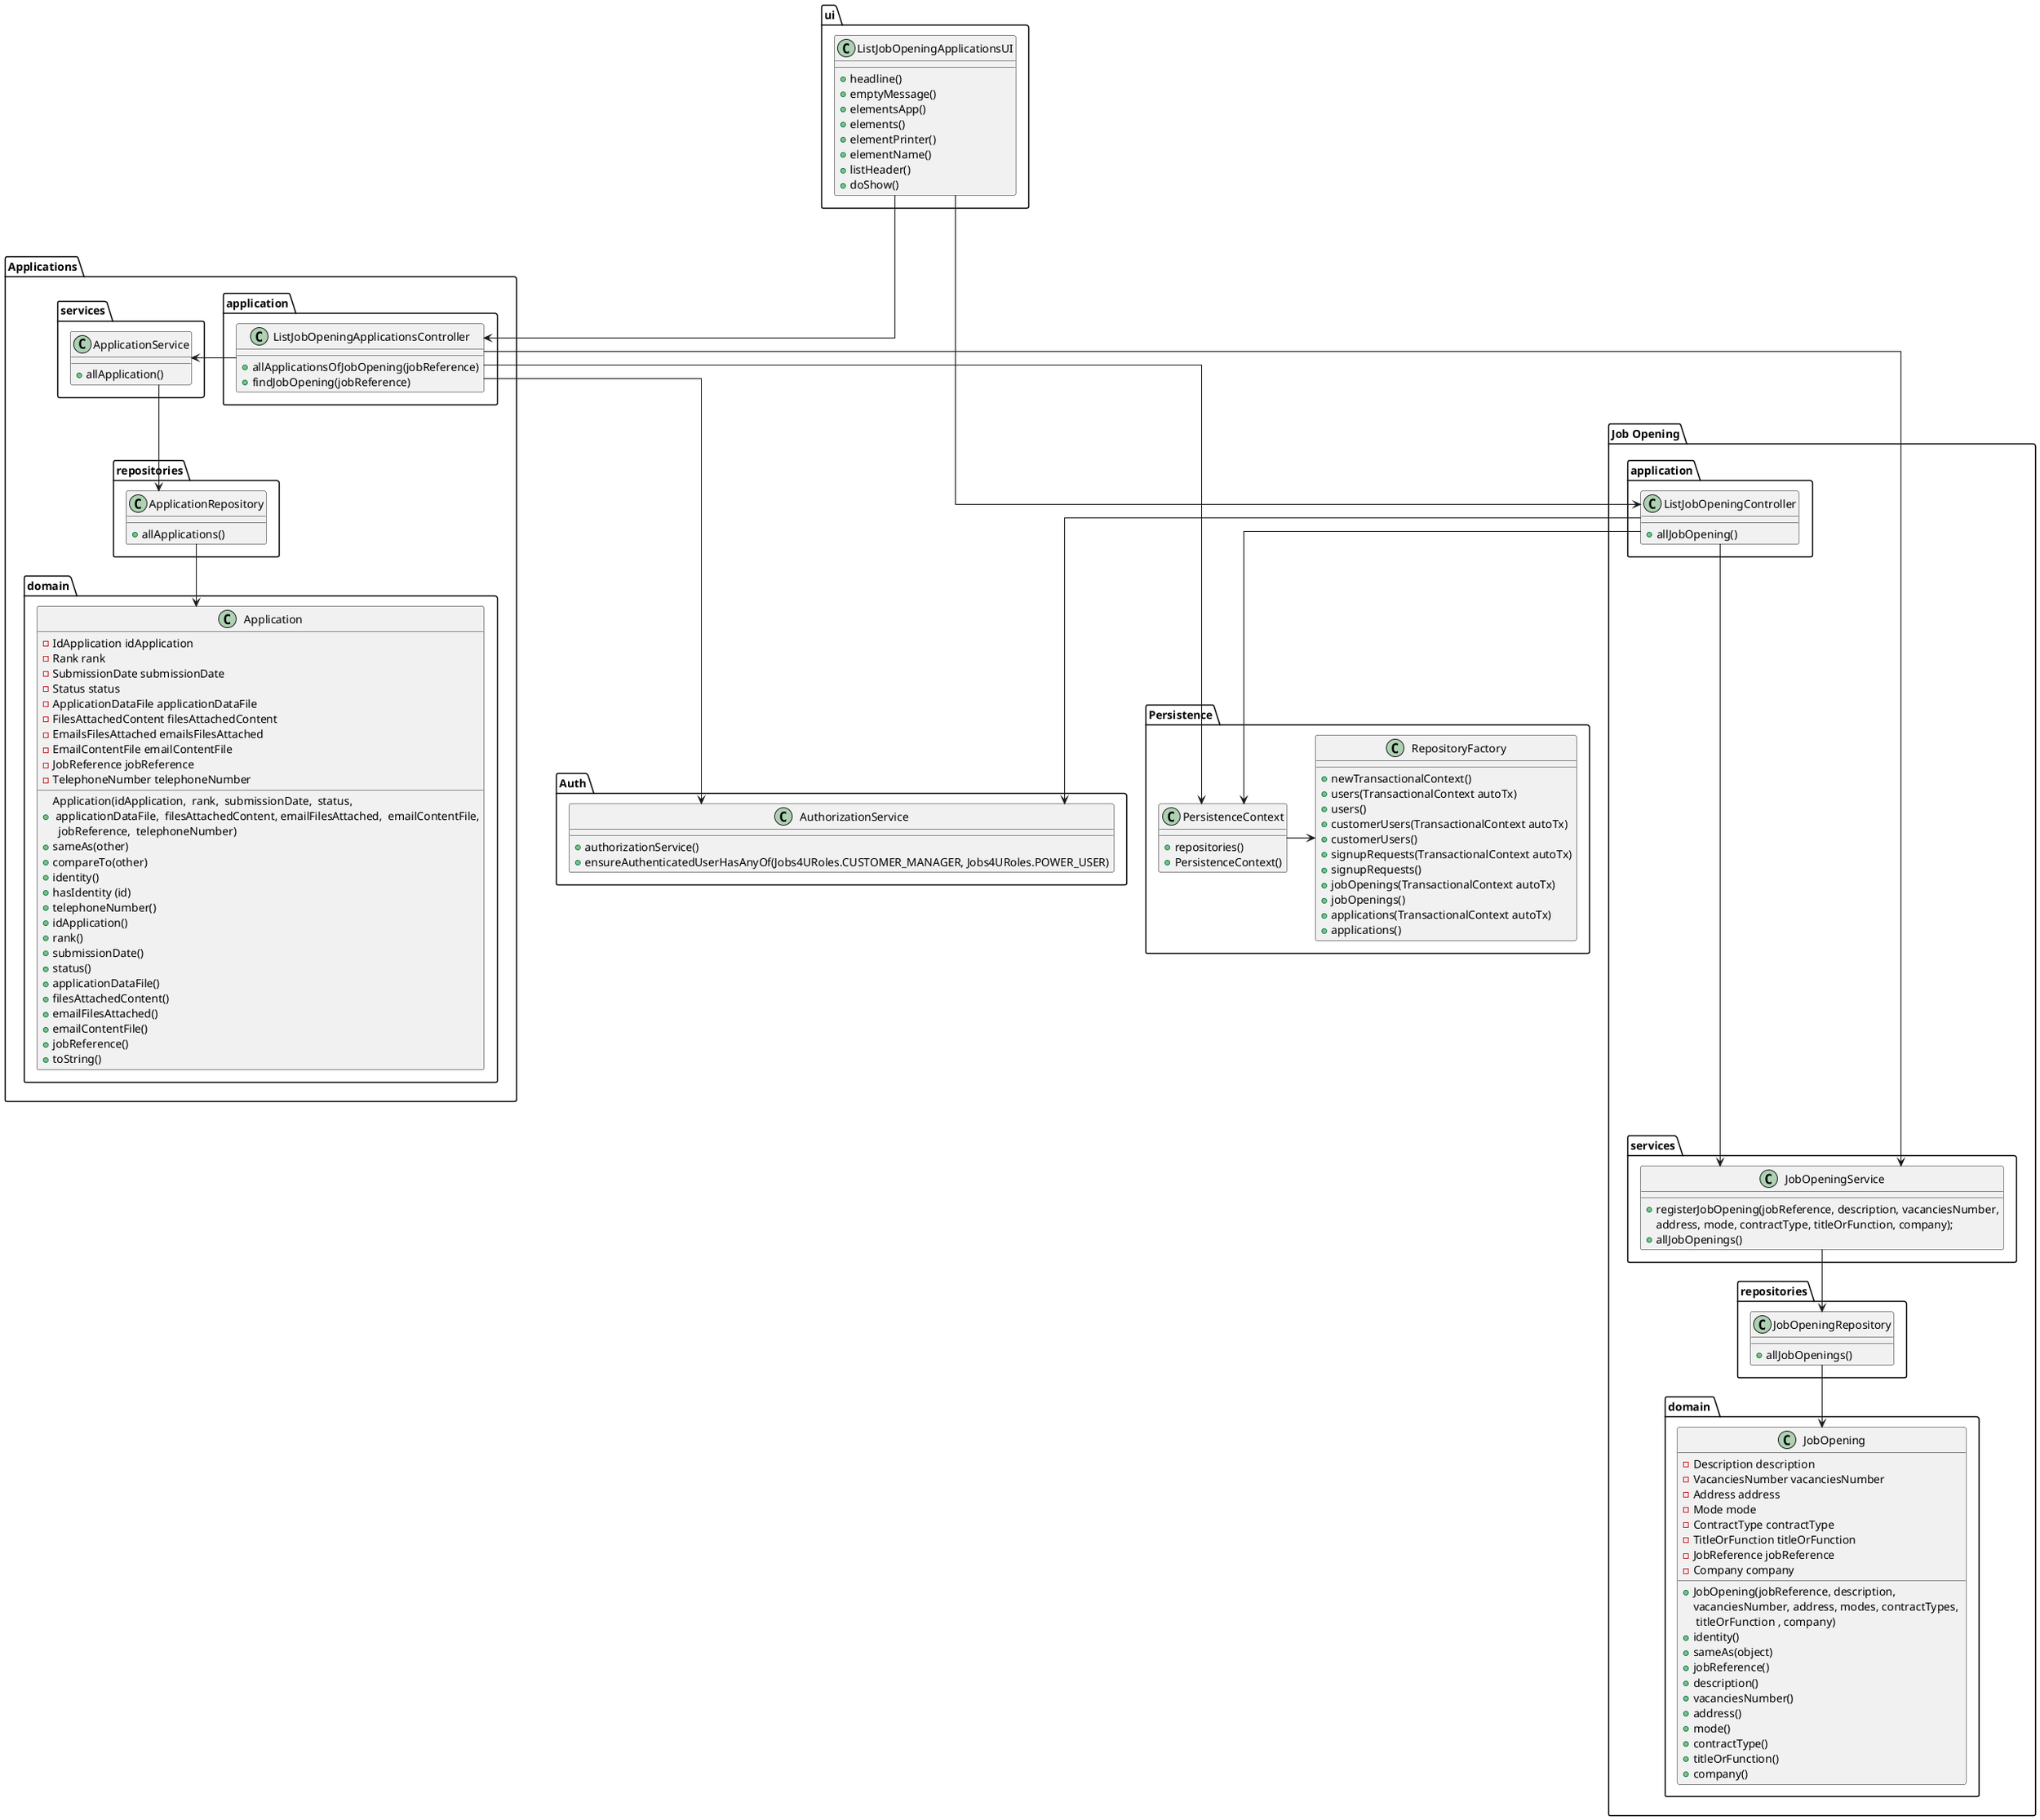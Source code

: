 @startuml
skinparam linetype ortho
top to bottom direction

package "ui"{

class ListJobOpeningApplicationsUI{
    + headline()
    + emptyMessage()
    + elementsApp()
    + elements()
    + elementPrinter()
    + elementName()
    + listHeader()
    + doShow()
}
}








  package "Job Opening"{

package "application"{
  class ListJobOpeningController {
      + allJobOpening()
  }
  }

  package "domain " {
class JobOpening {
   - Description description
   - VacanciesNumber vacanciesNumber
   - Address address
   - Mode mode
   - ContractType contractType
   - TitleOrFunction titleOrFunction
   - JobReference jobReference
   - Company company

   + JobOpening(jobReference, description,
   vacanciesNumber, address, modes, contractTypes, \n titleOrFunction , company)
   + identity()
   + sameAs(object)
   + jobReference()
   + description()
   + vacanciesNumber()
   + address()
   + mode()
   + contractType()
   + titleOrFunction()
   + company()
}
}


package "repositories"{
class JobOpeningRepository {
    + allJobOpenings()
}
}

 package "services"{
class JobOpeningService {
    + registerJobOpening(jobReference, description, vacanciesNumber,
    address, mode, contractType, titleOrFunction, company);
    + allJobOpenings()
}
}
}





package "Applications" {

package "application" {


class ListJobOpeningApplicationsController{
    + allApplicationsOfJobOpening(jobReference)
    + findJobOpening(jobReference)
}
}
    package "domain"{

class Application{
    - IdApplication idApplication
    - Rank rank
    - SubmissionDate submissionDate
    - Status status
    - ApplicationDataFile applicationDataFile
    - FilesAttachedContent filesAttachedContent
    - EmailsFilesAttached emailsFilesAttached
    - EmailContentFile emailContentFile
    - JobReference jobReference
    - TelephoneNumber telephoneNumber

    + Application(idApplication,  rank,  submissionDate,  status, \n applicationDataFile,  filesAttachedContent, emailFilesAttached,  emailContentFile,\n  jobReference,  telephoneNumber)
    + sameAs(other)
    + compareTo(other)
    + identity()
    + hasIdentity (id)
    + telephoneNumber()
    + idApplication()
    + rank()
    + submissionDate()
    + status()
    + applicationDataFile()
    + filesAttachedContent()
    + emailFilesAttached()
    + emailContentFile()
    + jobReference()
    + toString()

}
}


    package "repositories"{

class ApplicationRepository{

    + allApplications()

}
}

    package "services"{

class ApplicationService{

    + allApplication()

}

}
}




package "Auth"{

class AuthorizationService {
    + authorizationService()
    + ensureAuthenticatedUserHasAnyOf(Jobs4URoles.CUSTOMER_MANAGER, Jobs4URoles.POWER_USER)
}
}






package "Persistence" {
class PersistenceContext {
    + repositories()
    + PersistenceContext()
}


class RepositoryFactory{
    + newTransactionalContext()
    + users(TransactionalContext autoTx)
    + users()
    + customerUsers(TransactionalContext autoTx)
    + customerUsers()
    + signupRequests(TransactionalContext autoTx)
    + signupRequests()
    + jobOpenings(TransactionalContext autoTx)
    + jobOpenings()
    + applications(TransactionalContext autoTx)
    + applications()
}
}

ListJobOpeningApplicationsUI --> ListJobOpeningApplicationsController
ListJobOpeningApplicationsUI ----> ListJobOpeningController
ListJobOpeningApplicationsController --> AuthorizationService
ListJobOpeningApplicationsController ---> PersistenceContext
PersistenceContext -> RepositoryFactory

ListJobOpeningController ----> JobOpeningService
ListJobOpeningController --> AuthorizationService
ListJobOpeningController --> PersistenceContext


ListJobOpeningApplicationsController ---> JobOpeningService
JobOpeningService --> JobOpeningRepository
JobOpeningRepository --> JobOpening

ListJobOpeningApplicationsController -> ApplicationService
ApplicationService --> ApplicationRepository
ApplicationRepository --> Application




@enduml